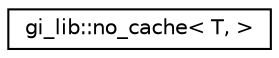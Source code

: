 digraph "Graphical Class Hierarchy"
{
  edge [fontname="Helvetica",fontsize="10",labelfontname="Helvetica",labelfontsize="10"];
  node [fontname="Helvetica",fontsize="10",shape=record];
  rankdir="LR";
  Node1 [label="gi_lib::no_cache\< T, \>",height=0.2,width=0.4,color="black", fillcolor="white", style="filled",URL="$structgi__lib_1_1no__cache.html",tooltip="If T declares a type \"no_cache\", no_cache has a public member \"type\", otherwise there&#39;s no member..."];
}
